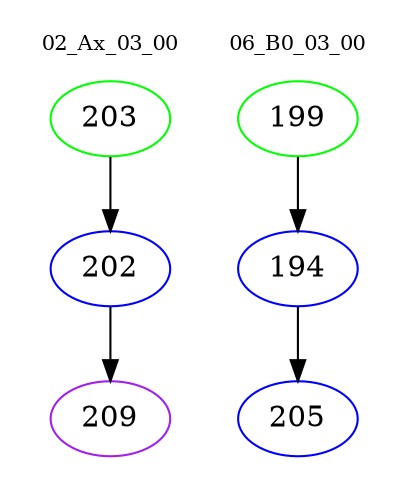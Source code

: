 digraph{
subgraph cluster_0 {
color = white
label = "02_Ax_03_00";
fontsize=10;
T0_203 [label="203", color="green"]
T0_203 -> T0_202 [color="black"]
T0_202 [label="202", color="blue"]
T0_202 -> T0_209 [color="black"]
T0_209 [label="209", color="purple"]
}
subgraph cluster_1 {
color = white
label = "06_B0_03_00";
fontsize=10;
T1_199 [label="199", color="green"]
T1_199 -> T1_194 [color="black"]
T1_194 [label="194", color="blue"]
T1_194 -> T1_205 [color="black"]
T1_205 [label="205", color="blue"]
}
}
